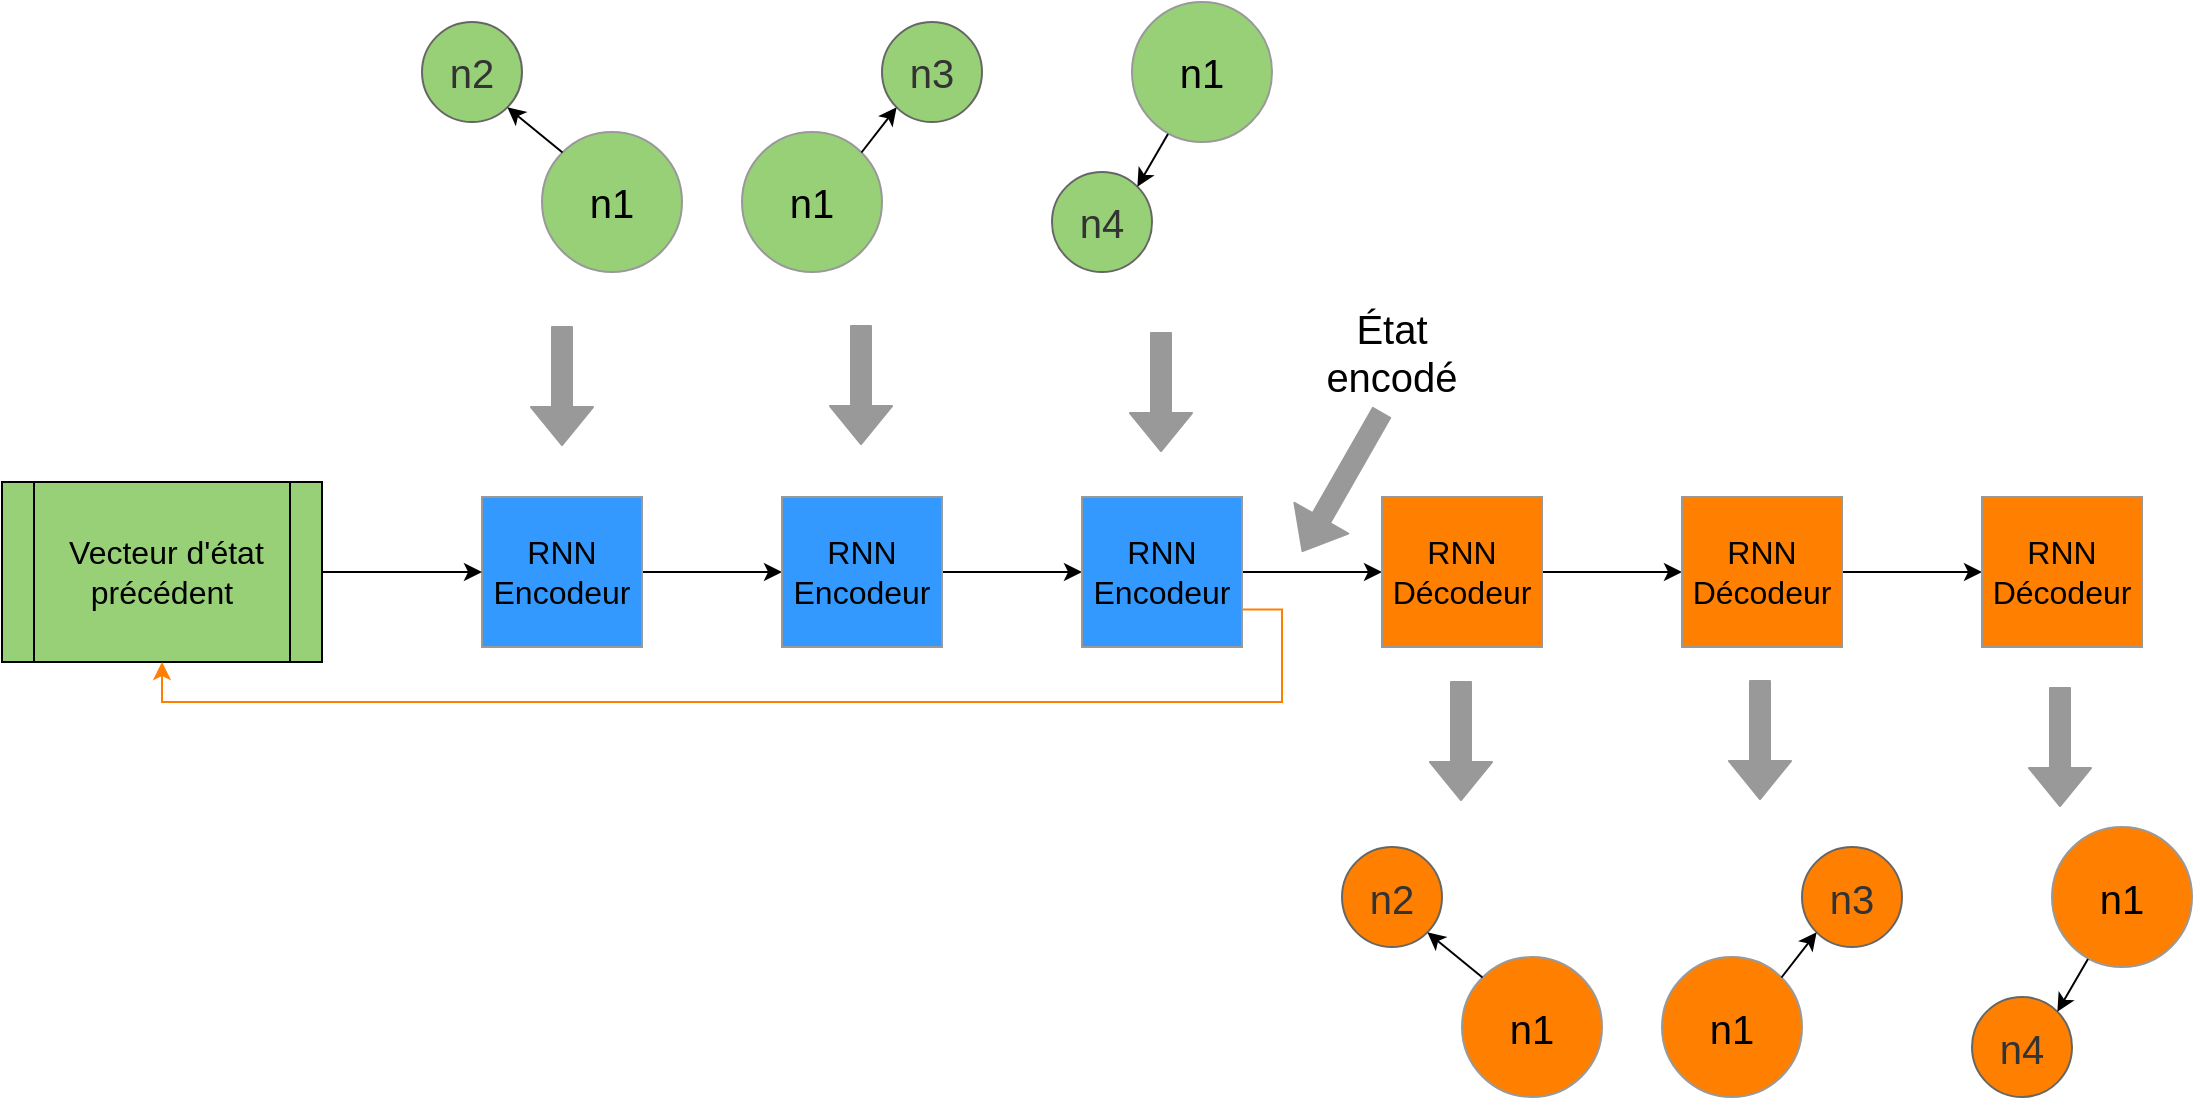<mxfile version="10.7.7" type="device"><diagram id="lExLXjc1cdtKiexNxYVn" name="Page-1"><mxGraphModel dx="1924" dy="569" grid="1" gridSize="10" guides="1" tooltips="1" connect="1" arrows="1" fold="1" page="1" pageScale="1" pageWidth="850" pageHeight="1100" math="0" shadow="0"><root><mxCell id="0"/><mxCell id="1" parent="0"/><mxCell id="DthsYgWIary_AY9-OHWi-15" style="edgeStyle=orthogonalEdgeStyle;rounded=0;orthogonalLoop=1;jettySize=auto;html=1;exitX=1;exitY=0.5;exitDx=0;exitDy=0;entryX=0;entryY=0.5;entryDx=0;entryDy=0;strokeColor=#000000;fillColor=#999999;" parent="1" source="DthsYgWIary_AY9-OHWi-2" target="DthsYgWIary_AY9-OHWi-11" edge="1"><mxGeometry relative="1" as="geometry"/></mxCell><mxCell id="DthsYgWIary_AY9-OHWi-2" value="&lt;div&gt;&lt;font style=&quot;font-size: 16px&quot;&gt;RNN&lt;/font&gt;&lt;/div&gt;&lt;div&gt;&lt;font style=&quot;font-size: 16px&quot;&gt;Encodeur&lt;/font&gt;&lt;/div&gt;" style="rounded=0;whiteSpace=wrap;html=1;strokeColor=#999999;fillColor=#3399FF;" parent="1" vertex="1"><mxGeometry x="80" y="352.5" width="80" height="75" as="geometry"/></mxCell><mxCell id="DthsYgWIary_AY9-OHWi-14" style="edgeStyle=orthogonalEdgeStyle;rounded=0;orthogonalLoop=1;jettySize=auto;html=1;exitX=1;exitY=0.5;exitDx=0;exitDy=0;strokeColor=#000000;fillColor=#999999;" parent="1" source="DthsYgWIary_AY9-OHWi-10" target="DthsYgWIary_AY9-OHWi-2" edge="1"><mxGeometry relative="1" as="geometry"/></mxCell><mxCell id="DthsYgWIary_AY9-OHWi-10" value="&lt;font style=&quot;font-size: 16px&quot;&gt;&amp;nbsp;Vecteur d'état précédent &lt;/font&gt;" style="shape=process;whiteSpace=wrap;html=1;backgroundOutline=1;strokeColor=#000000;fillColor=#97D077;" parent="1" vertex="1"><mxGeometry x="-160" y="345" width="160" height="90" as="geometry"/></mxCell><mxCell id="DthsYgWIary_AY9-OHWi-16" style="edgeStyle=orthogonalEdgeStyle;rounded=0;orthogonalLoop=1;jettySize=auto;html=1;exitX=1;exitY=0.5;exitDx=0;exitDy=0;entryX=0;entryY=0.5;entryDx=0;entryDy=0;strokeColor=#000000;fillColor=#999999;" parent="1" source="DthsYgWIary_AY9-OHWi-11" target="DthsYgWIary_AY9-OHWi-12" edge="1"><mxGeometry relative="1" as="geometry"/></mxCell><mxCell id="DthsYgWIary_AY9-OHWi-11" value="&lt;div&gt;&lt;font style=&quot;font-size: 16px&quot;&gt;RNN&lt;/font&gt;&lt;/div&gt;&lt;div&gt;&lt;font style=&quot;font-size: 16px&quot;&gt;Encodeur&lt;/font&gt;&lt;/div&gt;" style="rounded=0;whiteSpace=wrap;html=1;strokeColor=#999999;fillColor=#3399FF;" parent="1" vertex="1"><mxGeometry x="230" y="352.5" width="80" height="75" as="geometry"/></mxCell><mxCell id="DthsYgWIary_AY9-OHWi-17" style="edgeStyle=orthogonalEdgeStyle;rounded=0;orthogonalLoop=1;jettySize=auto;html=1;exitX=1;exitY=0.5;exitDx=0;exitDy=0;strokeColor=#000000;fillColor=#999999;" parent="1" source="DthsYgWIary_AY9-OHWi-12" edge="1"><mxGeometry relative="1" as="geometry"><mxPoint x="530" y="390" as="targetPoint"/></mxGeometry></mxCell><mxCell id="DthsYgWIary_AY9-OHWi-57" style="edgeStyle=orthogonalEdgeStyle;rounded=0;orthogonalLoop=1;jettySize=auto;html=1;exitX=1;exitY=0.75;exitDx=0;exitDy=0;entryX=0.5;entryY=1;entryDx=0;entryDy=0;strokeColor=#FF8000;fillColor=#999999;" parent="1" source="DthsYgWIary_AY9-OHWi-12" target="DthsYgWIary_AY9-OHWi-10" edge="1"><mxGeometry relative="1" as="geometry"/></mxCell><mxCell id="DthsYgWIary_AY9-OHWi-12" value="&lt;div&gt;&lt;font style=&quot;font-size: 16px&quot;&gt;RNN&lt;/font&gt;&lt;/div&gt;&lt;div&gt;&lt;font style=&quot;font-size: 16px&quot;&gt;Encodeur&lt;/font&gt;&lt;/div&gt;" style="rounded=0;whiteSpace=wrap;html=1;strokeColor=#999999;fillColor=#3399FF;" parent="1" vertex="1"><mxGeometry x="380" y="352.5" width="80" height="75" as="geometry"/></mxCell><mxCell id="DthsYgWIary_AY9-OHWi-18" value="&lt;font style=&quot;font-size: 20px&quot;&gt;n2&lt;/font&gt;" style="ellipse;whiteSpace=wrap;html=1;aspect=fixed;strokeColor=#666666;fillColor=#97D077;fontColor=#333333;" parent="1" vertex="1"><mxGeometry x="50" y="115" width="50" height="50" as="geometry"/></mxCell><mxCell id="DthsYgWIary_AY9-OHWi-19" value="&lt;font style=&quot;font-size: 20px&quot;&gt;n1&lt;/font&gt;" style="ellipse;whiteSpace=wrap;html=1;aspect=fixed;strokeColor=#999999;fillColor=#97D077;" parent="1" vertex="1"><mxGeometry x="110" y="170" width="70" height="70" as="geometry"/></mxCell><mxCell id="DthsYgWIary_AY9-OHWi-20" value="" style="endArrow=classic;html=1;exitX=0;exitY=0;exitDx=0;exitDy=0;entryX=1;entryY=1;entryDx=0;entryDy=0;" parent="1" source="DthsYgWIary_AY9-OHWi-19" target="DthsYgWIary_AY9-OHWi-18" edge="1"><mxGeometry width="50" height="50" relative="1" as="geometry"><mxPoint x="138" y="246" as="sourcePoint"/><mxPoint x="123" y="272" as="targetPoint"/></mxGeometry></mxCell><mxCell id="DthsYgWIary_AY9-OHWi-21" value="&lt;font style=&quot;font-size: 20px&quot;&gt;n1&lt;/font&gt;" style="ellipse;whiteSpace=wrap;html=1;aspect=fixed;strokeColor=#999999;fillColor=#97D077;" parent="1" vertex="1"><mxGeometry x="210" y="170" width="70" height="70" as="geometry"/></mxCell><mxCell id="DthsYgWIary_AY9-OHWi-22" value="&lt;font style=&quot;font-size: 20px&quot;&gt;n3&lt;/font&gt;" style="ellipse;whiteSpace=wrap;html=1;aspect=fixed;strokeColor=#666666;fillColor=#97D077;fontColor=#333333;" parent="1" vertex="1"><mxGeometry x="280" y="115" width="50" height="50" as="geometry"/></mxCell><mxCell id="DthsYgWIary_AY9-OHWi-23" value="" style="endArrow=classic;html=1;exitX=1;exitY=0;exitDx=0;exitDy=0;entryX=0;entryY=1;entryDx=0;entryDy=0;" parent="1" source="DthsYgWIary_AY9-OHWi-21" target="DthsYgWIary_AY9-OHWi-22" edge="1"><mxGeometry width="50" height="50" relative="1" as="geometry"><mxPoint x="230" y="190" as="sourcePoint"/><mxPoint x="203" y="168" as="targetPoint"/></mxGeometry></mxCell><mxCell id="DthsYgWIary_AY9-OHWi-24" value="&lt;font style=&quot;font-size: 20px&quot;&gt;n1&lt;/font&gt;" style="ellipse;whiteSpace=wrap;html=1;aspect=fixed;strokeColor=#999999;fillColor=#97D077;" parent="1" vertex="1"><mxGeometry x="405" y="105" width="70" height="70" as="geometry"/></mxCell><mxCell id="DthsYgWIary_AY9-OHWi-25" value="&lt;font style=&quot;font-size: 20px&quot;&gt;n4&lt;/font&gt;" style="ellipse;whiteSpace=wrap;html=1;aspect=fixed;strokeColor=#666666;fillColor=#97D077;fontColor=#333333;" parent="1" vertex="1"><mxGeometry x="365" y="190" width="50" height="50" as="geometry"/></mxCell><mxCell id="DthsYgWIary_AY9-OHWi-26" value="" style="endArrow=classic;html=1;exitX=0.257;exitY=0.943;exitDx=0;exitDy=0;exitPerimeter=0;entryX=1;entryY=0;entryDx=0;entryDy=0;" parent="1" source="DthsYgWIary_AY9-OHWi-24" target="DthsYgWIary_AY9-OHWi-25" edge="1"><mxGeometry width="50" height="50" relative="1" as="geometry"><mxPoint x="425" y="310" as="sourcePoint"/><mxPoint x="475" y="260" as="targetPoint"/></mxGeometry></mxCell><mxCell id="DthsYgWIary_AY9-OHWi-28" value="" style="shape=flexArrow;endArrow=classic;html=1;strokeColor=#999999;fillColor=#999999;" parent="1" edge="1"><mxGeometry width="50" height="50" relative="1" as="geometry"><mxPoint x="120" y="267" as="sourcePoint"/><mxPoint x="120" y="327" as="targetPoint"/></mxGeometry></mxCell><mxCell id="DthsYgWIary_AY9-OHWi-30" value="" style="shape=flexArrow;endArrow=classic;html=1;strokeColor=#999999;fillColor=#999999;" parent="1" edge="1"><mxGeometry width="50" height="50" relative="1" as="geometry"><mxPoint x="269.5" y="266.5" as="sourcePoint"/><mxPoint x="269.5" y="326.5" as="targetPoint"/></mxGeometry></mxCell><mxCell id="DthsYgWIary_AY9-OHWi-31" value="" style="shape=flexArrow;endArrow=classic;html=1;strokeColor=#999999;fillColor=#999999;" parent="1" edge="1"><mxGeometry width="50" height="50" relative="1" as="geometry"><mxPoint x="419.5" y="270" as="sourcePoint"/><mxPoint x="419.5" y="330" as="targetPoint"/></mxGeometry></mxCell><mxCell id="DthsYgWIary_AY9-OHWi-32" style="edgeStyle=orthogonalEdgeStyle;rounded=0;orthogonalLoop=1;jettySize=auto;html=1;exitX=1;exitY=0.5;exitDx=0;exitDy=0;entryX=0;entryY=0.5;entryDx=0;entryDy=0;strokeColor=#000000;fillColor=#999999;" parent="1" source="DthsYgWIary_AY9-OHWi-33" target="DthsYgWIary_AY9-OHWi-35" edge="1"><mxGeometry relative="1" as="geometry"/></mxCell><mxCell id="DthsYgWIary_AY9-OHWi-33" value="&lt;div&gt;&lt;font style=&quot;font-size: 16px&quot;&gt;RNN&lt;/font&gt;&lt;/div&gt;&lt;div&gt;&lt;font style=&quot;font-size: 16px&quot;&gt;Décodeur&lt;/font&gt;&lt;/div&gt;" style="rounded=0;whiteSpace=wrap;html=1;strokeColor=#999999;fillColor=#FF8000;" parent="1" vertex="1"><mxGeometry x="530" y="352.5" width="80" height="75" as="geometry"/></mxCell><mxCell id="DthsYgWIary_AY9-OHWi-34" style="edgeStyle=orthogonalEdgeStyle;rounded=0;orthogonalLoop=1;jettySize=auto;html=1;exitX=1;exitY=0.5;exitDx=0;exitDy=0;entryX=0;entryY=0.5;entryDx=0;entryDy=0;strokeColor=#000000;fillColor=#999999;" parent="1" source="DthsYgWIary_AY9-OHWi-35" target="DthsYgWIary_AY9-OHWi-36" edge="1"><mxGeometry relative="1" as="geometry"/></mxCell><mxCell id="DthsYgWIary_AY9-OHWi-35" value="&lt;div&gt;&lt;font style=&quot;font-size: 16px&quot;&gt;RNN&lt;/font&gt;&lt;/div&gt;&lt;div&gt;&lt;font style=&quot;font-size: 16px&quot;&gt;Décodeur&lt;/font&gt;&lt;/div&gt;" style="rounded=0;whiteSpace=wrap;html=1;strokeColor=#999999;fillColor=#FF8000;" parent="1" vertex="1"><mxGeometry x="680" y="352.5" width="80" height="75" as="geometry"/></mxCell><mxCell id="DthsYgWIary_AY9-OHWi-36" value="&lt;div&gt;&lt;font style=&quot;font-size: 16px&quot;&gt;RNN&lt;/font&gt;&lt;/div&gt;&lt;div&gt;&lt;font style=&quot;font-size: 16px&quot;&gt;Décodeur&lt;/font&gt;&lt;/div&gt;" style="rounded=0;whiteSpace=wrap;html=1;strokeColor=#999999;fillColor=#FF8000;" parent="1" vertex="1"><mxGeometry x="830" y="352.5" width="80" height="75" as="geometry"/></mxCell><mxCell id="DthsYgWIary_AY9-OHWi-37" value="&lt;font style=&quot;font-size: 20px&quot;&gt;n2&lt;/font&gt;" style="ellipse;whiteSpace=wrap;html=1;aspect=fixed;strokeColor=#666666;fillColor=#FF8000;fontColor=#333333;" parent="1" vertex="1"><mxGeometry x="510" y="527.5" width="50" height="50" as="geometry"/></mxCell><mxCell id="DthsYgWIary_AY9-OHWi-38" value="&lt;font style=&quot;font-size: 20px&quot;&gt;n1&lt;/font&gt;" style="ellipse;whiteSpace=wrap;html=1;aspect=fixed;strokeColor=#999999;fillColor=#FF8000;" parent="1" vertex="1"><mxGeometry x="570" y="582.5" width="70" height="70" as="geometry"/></mxCell><mxCell id="DthsYgWIary_AY9-OHWi-39" value="" style="endArrow=classic;html=1;exitX=0;exitY=0;exitDx=0;exitDy=0;entryX=1;entryY=1;entryDx=0;entryDy=0;" parent="1" source="DthsYgWIary_AY9-OHWi-38" target="DthsYgWIary_AY9-OHWi-37" edge="1"><mxGeometry width="50" height="50" relative="1" as="geometry"><mxPoint x="598" y="658.5" as="sourcePoint"/><mxPoint x="583" y="684.5" as="targetPoint"/></mxGeometry></mxCell><mxCell id="DthsYgWIary_AY9-OHWi-40" value="&lt;font style=&quot;font-size: 20px&quot;&gt;n1&lt;/font&gt;" style="ellipse;whiteSpace=wrap;html=1;aspect=fixed;strokeColor=#999999;fillColor=#FF8000;" parent="1" vertex="1"><mxGeometry x="670" y="582.5" width="70" height="70" as="geometry"/></mxCell><mxCell id="DthsYgWIary_AY9-OHWi-41" value="&lt;font style=&quot;font-size: 20px&quot;&gt;n3&lt;/font&gt;" style="ellipse;whiteSpace=wrap;html=1;aspect=fixed;strokeColor=#666666;fillColor=#FF8000;fontColor=#333333;" parent="1" vertex="1"><mxGeometry x="740" y="527.5" width="50" height="50" as="geometry"/></mxCell><mxCell id="DthsYgWIary_AY9-OHWi-42" value="" style="endArrow=classic;html=1;exitX=1;exitY=0;exitDx=0;exitDy=0;entryX=0;entryY=1;entryDx=0;entryDy=0;" parent="1" source="DthsYgWIary_AY9-OHWi-40" target="DthsYgWIary_AY9-OHWi-41" edge="1"><mxGeometry width="50" height="50" relative="1" as="geometry"><mxPoint x="690" y="602.5" as="sourcePoint"/><mxPoint x="663" y="580.5" as="targetPoint"/></mxGeometry></mxCell><mxCell id="DthsYgWIary_AY9-OHWi-43" value="&lt;font style=&quot;font-size: 20px&quot;&gt;n1&lt;/font&gt;" style="ellipse;whiteSpace=wrap;html=1;aspect=fixed;strokeColor=#999999;fillColor=#FF8000;" parent="1" vertex="1"><mxGeometry x="865" y="517.5" width="70" height="70" as="geometry"/></mxCell><mxCell id="DthsYgWIary_AY9-OHWi-44" value="&lt;font style=&quot;font-size: 20px&quot;&gt;n4&lt;/font&gt;" style="ellipse;whiteSpace=wrap;html=1;aspect=fixed;strokeColor=#666666;fillColor=#FF8000;fontColor=#333333;" parent="1" vertex="1"><mxGeometry x="825" y="602.5" width="50" height="50" as="geometry"/></mxCell><mxCell id="DthsYgWIary_AY9-OHWi-45" value="" style="endArrow=classic;html=1;exitX=0.257;exitY=0.943;exitDx=0;exitDy=0;exitPerimeter=0;entryX=1;entryY=0;entryDx=0;entryDy=0;" parent="1" source="DthsYgWIary_AY9-OHWi-43" target="DthsYgWIary_AY9-OHWi-44" edge="1"><mxGeometry width="50" height="50" relative="1" as="geometry"><mxPoint x="885" y="722.5" as="sourcePoint"/><mxPoint x="935" y="672.5" as="targetPoint"/></mxGeometry></mxCell><mxCell id="DthsYgWIary_AY9-OHWi-52" value="" style="shape=flexArrow;endArrow=classic;html=1;strokeColor=#999999;fillColor=#999999;" parent="1" edge="1"><mxGeometry width="50" height="50" relative="1" as="geometry"><mxPoint x="569.5" y="444.5" as="sourcePoint"/><mxPoint x="569.5" y="504.5" as="targetPoint"/></mxGeometry></mxCell><mxCell id="DthsYgWIary_AY9-OHWi-53" value="" style="shape=flexArrow;endArrow=classic;html=1;strokeColor=#999999;fillColor=#999999;" parent="1" edge="1"><mxGeometry width="50" height="50" relative="1" as="geometry"><mxPoint x="719" y="444" as="sourcePoint"/><mxPoint x="719" y="504" as="targetPoint"/></mxGeometry></mxCell><mxCell id="DthsYgWIary_AY9-OHWi-54" value="" style="shape=flexArrow;endArrow=classic;html=1;strokeColor=#999999;fillColor=#999999;" parent="1" edge="1"><mxGeometry width="50" height="50" relative="1" as="geometry"><mxPoint x="869" y="447.5" as="sourcePoint"/><mxPoint x="869" y="507.5" as="targetPoint"/></mxGeometry></mxCell><mxCell id="DthsYgWIary_AY9-OHWi-55" value="&lt;font style=&quot;font-size: 20px&quot;&gt;État encodé&lt;/font&gt; " style="text;html=1;strokeColor=none;fillColor=none;align=center;verticalAlign=middle;whiteSpace=wrap;rounded=0;" parent="1" vertex="1"><mxGeometry x="515" y="270" width="40" height="20" as="geometry"/></mxCell><mxCell id="DthsYgWIary_AY9-OHWi-56" value="" style="shape=flexArrow;endArrow=classic;html=1;strokeColor=#999999;fillColor=#999999;" parent="1" edge="1"><mxGeometry width="50" height="50" relative="1" as="geometry"><mxPoint x="530" y="310" as="sourcePoint"/><mxPoint x="490" y="380" as="targetPoint"/></mxGeometry></mxCell></root></mxGraphModel></diagram></mxfile>
